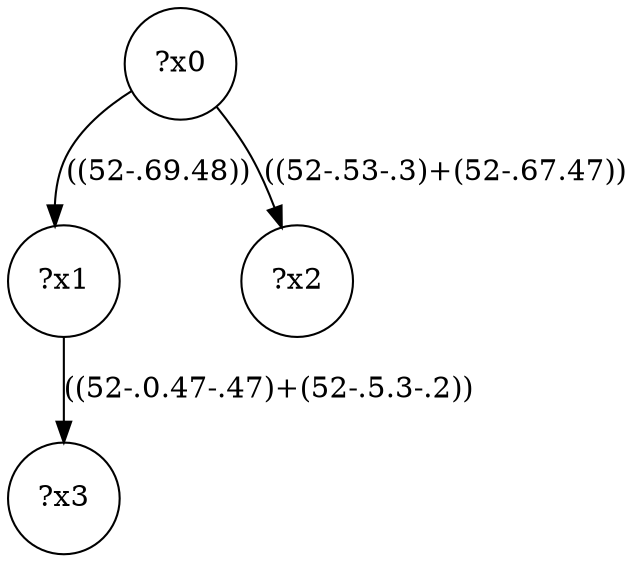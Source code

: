 digraph g {
	x0 [shape=circle, label="?x0"];
	x1 [shape=circle, label="?x1"];
	x0 -> x1 [label="((52-.69.48))"];
	x2 [shape=circle, label="?x2"];
	x0 -> x2 [label="((52-.53-.3)+(52-.67.47))"];
	x3 [shape=circle, label="?x3"];
	x1 -> x3 [label="((52-.0.47-.47)+(52-.5.3-.2))"];
}
